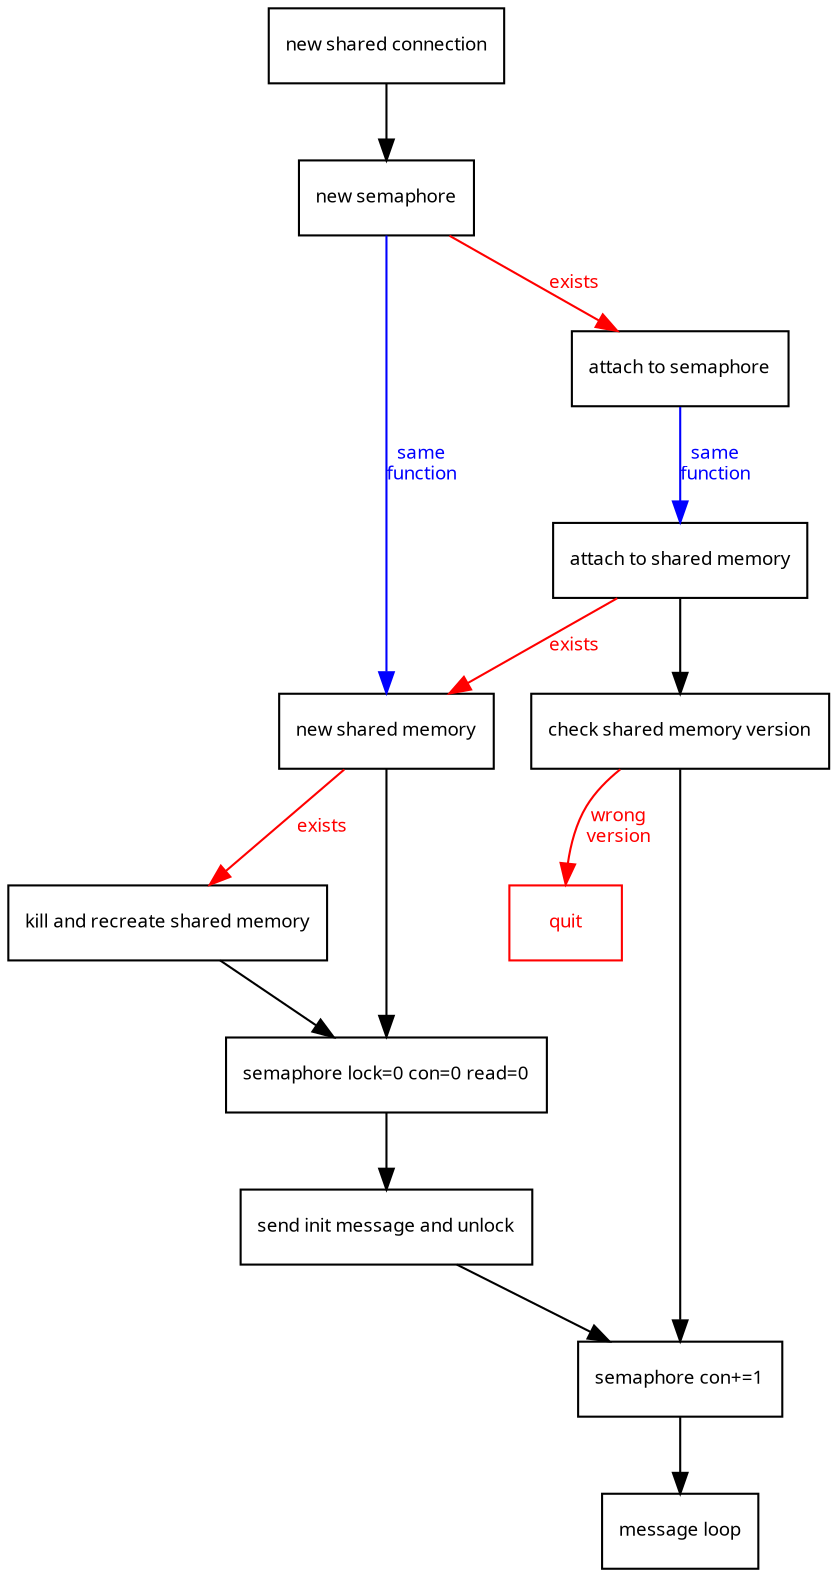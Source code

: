 /**
@brief The protocol for connecting to a shared connection.
**/
digraph shcon_connect_protocol
{
    node [shape=box,fontname="Sans-Serif",fontsize=9];
    edge [fontname="Sans-Serif",fontsize=9];

    shcon_connect [label="new shared connection",URL="\ref shcon_connect",
                  group="create"];

    sem_create [label="new semaphore",URL="\ref shcon_create_sem_shm",
               group="create"];

    shm_create [label="new shared memory",URL="\ref shcon_create_sem_shm",
               group="create"];

    shm_kill [label="kill and recreate shared memory",
             URL="\ref shcon_create_kill_shm"];

    sem_init [label="semaphore lock=0 con=0 read=0",URL="\ref shcon_init_sem",
             group="create"];

    shm_init [label="send init message and unlock",URL="\ref shcon_init_shm",
             group="create"];

    sem_attach [label="attach to semaphore",URL="\ref shcon_attach_sem_shm",
               group="attach"];

    shm_attach [label="attach to shared memory",
               URL="\ref shcon_attach_sem_shm",group="attach"];

    quit [color="red",fontcolor=red];

    shm_check [label="check shared memory version",
              URL="\ref shcon_check_shm_ver",group="attach"];

    sem_con [label="semaphore con+=1",URL="\ref shcon_add_sem_con",
            group="attach"];

    msg_loop [label="message loop", group="attach"];

    shcon_connect -> sem_create;

    sem_create -> shm_create [color="blue",
               fontcolor=blue,label="same\nfunction"];

    shm_create -> shm_kill [color=red,fontcolor=red,label="exists"];

    shm_create -> sem_init;

    sem_init -> shm_init;

    shm_kill -> sem_init;

    shm_init -> sem_con;

    sem_create -> sem_attach [color=red,fontcolor=red,label="exists"];

    sem_attach -> shm_attach [color="blue",fontcolor=blue,
               label="same\nfunction"];

    shm_attach -> shm_create [color=red,fontcolor=red,label="exists"];

    shm_attach -> shm_check;

    shm_check -> quit [color=red,fontcolor=red,label="wrong\nversion"];

    shm_check -> sem_con;

    sem_con -> msg_loop;
}
